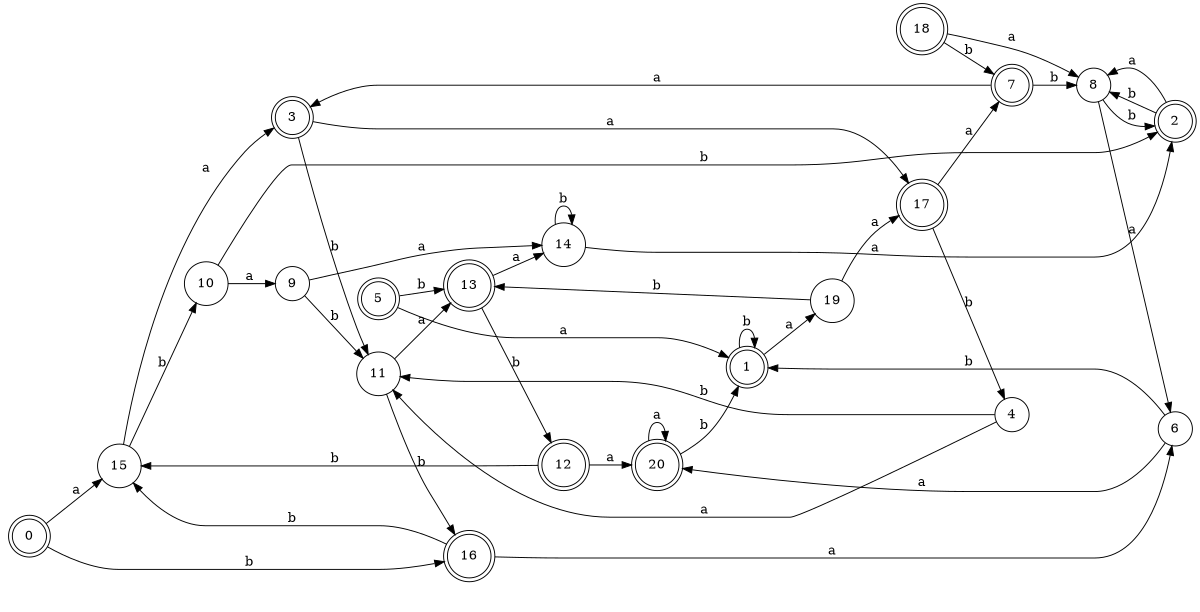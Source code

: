digraph n17_8 {
__start0 [label="" shape="none"];

rankdir=LR;
size="8,5";

s0 [style="rounded,filled", color="black", fillcolor="white" shape="doublecircle", label="0"];
s1 [style="rounded,filled", color="black", fillcolor="white" shape="doublecircle", label="1"];
s2 [style="rounded,filled", color="black", fillcolor="white" shape="doublecircle", label="2"];
s3 [style="rounded,filled", color="black", fillcolor="white" shape="doublecircle", label="3"];
s4 [style="filled", color="black", fillcolor="white" shape="circle", label="4"];
s5 [style="rounded,filled", color="black", fillcolor="white" shape="doublecircle", label="5"];
s6 [style="filled", color="black", fillcolor="white" shape="circle", label="6"];
s7 [style="rounded,filled", color="black", fillcolor="white" shape="doublecircle", label="7"];
s8 [style="filled", color="black", fillcolor="white" shape="circle", label="8"];
s9 [style="filled", color="black", fillcolor="white" shape="circle", label="9"];
s10 [style="filled", color="black", fillcolor="white" shape="circle", label="10"];
s11 [style="filled", color="black", fillcolor="white" shape="circle", label="11"];
s12 [style="rounded,filled", color="black", fillcolor="white" shape="doublecircle", label="12"];
s13 [style="rounded,filled", color="black", fillcolor="white" shape="doublecircle", label="13"];
s14 [style="filled", color="black", fillcolor="white" shape="circle", label="14"];
s15 [style="filled", color="black", fillcolor="white" shape="circle", label="15"];
s16 [style="rounded,filled", color="black", fillcolor="white" shape="doublecircle", label="16"];
s17 [style="rounded,filled", color="black", fillcolor="white" shape="doublecircle", label="17"];
s18 [style="rounded,filled", color="black", fillcolor="white" shape="doublecircle", label="18"];
s19 [style="filled", color="black", fillcolor="white" shape="circle", label="19"];
s20 [style="rounded,filled", color="black", fillcolor="white" shape="doublecircle", label="20"];
s0 -> s15 [label="a"];
s0 -> s16 [label="b"];
s1 -> s19 [label="a"];
s1 -> s1 [label="b"];
s2 -> s8 [label="a"];
s2 -> s8 [label="b"];
s3 -> s17 [label="a"];
s3 -> s11 [label="b"];
s4 -> s11 [label="a"];
s4 -> s11 [label="b"];
s5 -> s1 [label="a"];
s5 -> s13 [label="b"];
s6 -> s20 [label="a"];
s6 -> s1 [label="b"];
s7 -> s3 [label="a"];
s7 -> s8 [label="b"];
s8 -> s6 [label="a"];
s8 -> s2 [label="b"];
s9 -> s14 [label="a"];
s9 -> s11 [label="b"];
s10 -> s9 [label="a"];
s10 -> s2 [label="b"];
s11 -> s13 [label="a"];
s11 -> s16 [label="b"];
s12 -> s20 [label="a"];
s12 -> s15 [label="b"];
s13 -> s14 [label="a"];
s13 -> s12 [label="b"];
s14 -> s2 [label="a"];
s14 -> s14 [label="b"];
s15 -> s3 [label="a"];
s15 -> s10 [label="b"];
s16 -> s6 [label="a"];
s16 -> s15 [label="b"];
s17 -> s7 [label="a"];
s17 -> s4 [label="b"];
s18 -> s8 [label="a"];
s18 -> s7 [label="b"];
s19 -> s17 [label="a"];
s19 -> s13 [label="b"];
s20 -> s20 [label="a"];
s20 -> s1 [label="b"];

}